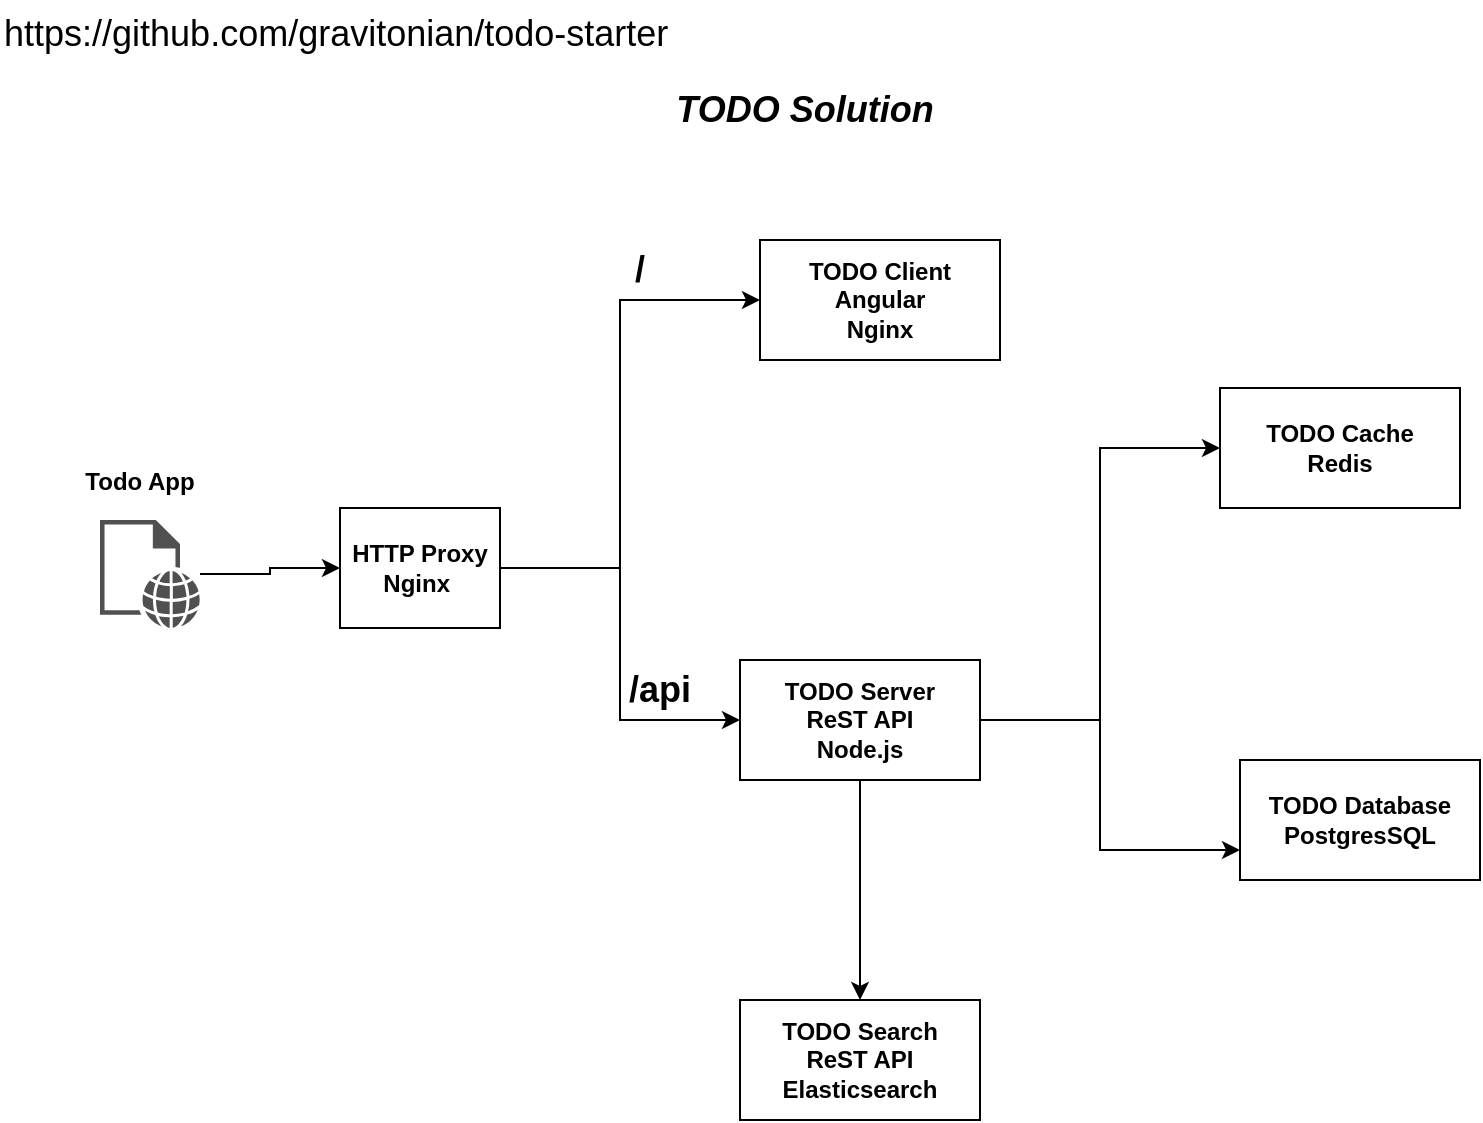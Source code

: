 <mxfile version="20.8.16" type="device"><diagram name="Page-1" id="v-pp9G7HdprD5mnMAekQ"><mxGraphModel dx="1200" dy="584" grid="1" gridSize="10" guides="1" tooltips="1" connect="1" arrows="1" fold="1" page="1" pageScale="1" pageWidth="850" pageHeight="1100" math="0" shadow="0"><root><mxCell id="0"/><mxCell id="1" parent="0"/><mxCell id="Fb8qkFlwJvCE4HNt4Wr4-1" value="&lt;b&gt;&lt;font style=&quot;font-size: 18px;&quot;&gt;&lt;i style=&quot;&quot;&gt;TODO Solution&amp;nbsp;&lt;/i&gt;&lt;/font&gt;&lt;/b&gt;" style="text;html=1;strokeColor=none;fillColor=none;align=center;verticalAlign=middle;whiteSpace=wrap;rounded=0;" vertex="1" parent="1"><mxGeometry x="340" y="70" width="170" height="50" as="geometry"/></mxCell><mxCell id="Fb8qkFlwJvCE4HNt4Wr4-5" style="edgeStyle=orthogonalEdgeStyle;rounded=0;orthogonalLoop=1;jettySize=auto;html=1;fontSize=12;" edge="1" parent="1" source="Fb8qkFlwJvCE4HNt4Wr4-2" target="Fb8qkFlwJvCE4HNt4Wr4-4"><mxGeometry relative="1" as="geometry"/></mxCell><mxCell id="Fb8qkFlwJvCE4HNt4Wr4-2" value="" style="sketch=0;pointerEvents=1;shadow=0;dashed=0;html=1;strokeColor=none;fillColor=#505050;labelPosition=center;verticalLabelPosition=bottom;verticalAlign=top;outlineConnect=0;align=center;shape=mxgraph.office.concepts.web_page;fontSize=18;" vertex="1" parent="1"><mxGeometry x="70" y="300" width="50" height="54" as="geometry"/></mxCell><mxCell id="Fb8qkFlwJvCE4HNt4Wr4-3" value="&lt;font style=&quot;font-size: 12px;&quot;&gt;&lt;b&gt;Todo App&lt;/b&gt;&lt;/font&gt;" style="text;html=1;strokeColor=none;fillColor=none;align=center;verticalAlign=middle;whiteSpace=wrap;rounded=0;fontSize=18;" vertex="1" parent="1"><mxGeometry x="60" y="264" width="60" height="30" as="geometry"/></mxCell><mxCell id="Fb8qkFlwJvCE4HNt4Wr4-10" style="edgeStyle=orthogonalEdgeStyle;rounded=0;orthogonalLoop=1;jettySize=auto;html=1;entryX=0;entryY=0.5;entryDx=0;entryDy=0;fontSize=12;" edge="1" parent="1" source="Fb8qkFlwJvCE4HNt4Wr4-4" target="Fb8qkFlwJvCE4HNt4Wr4-6"><mxGeometry relative="1" as="geometry"><Array as="points"><mxPoint x="330" y="324"/><mxPoint x="330" y="190"/></Array></mxGeometry></mxCell><mxCell id="Fb8qkFlwJvCE4HNt4Wr4-11" style="edgeStyle=orthogonalEdgeStyle;rounded=0;orthogonalLoop=1;jettySize=auto;html=1;entryX=0;entryY=0.5;entryDx=0;entryDy=0;fontSize=12;" edge="1" parent="1" source="Fb8qkFlwJvCE4HNt4Wr4-4" target="Fb8qkFlwJvCE4HNt4Wr4-7"><mxGeometry relative="1" as="geometry"><Array as="points"><mxPoint x="330" y="324"/><mxPoint x="330" y="400"/></Array></mxGeometry></mxCell><mxCell id="Fb8qkFlwJvCE4HNt4Wr4-4" value="&lt;b&gt;HTTP Proxy&lt;br&gt;Nginx&amp;nbsp;&lt;/b&gt;" style="rounded=0;whiteSpace=wrap;html=1;fontSize=12;" vertex="1" parent="1"><mxGeometry x="190" y="294" width="80" height="60" as="geometry"/></mxCell><mxCell id="Fb8qkFlwJvCE4HNt4Wr4-6" value="&lt;b&gt;TODO Client&lt;br&gt;Angular&lt;br&gt;Nginx&lt;/b&gt;" style="rounded=0;whiteSpace=wrap;html=1;fontSize=12;" vertex="1" parent="1"><mxGeometry x="400" y="160" width="120" height="60" as="geometry"/></mxCell><mxCell id="Fb8qkFlwJvCE4HNt4Wr4-14" style="edgeStyle=orthogonalEdgeStyle;rounded=0;orthogonalLoop=1;jettySize=auto;html=1;entryX=0;entryY=0.75;entryDx=0;entryDy=0;fontSize=18;" edge="1" parent="1" source="Fb8qkFlwJvCE4HNt4Wr4-7" target="Fb8qkFlwJvCE4HNt4Wr4-9"><mxGeometry relative="1" as="geometry"><Array as="points"><mxPoint x="570" y="400"/><mxPoint x="570" y="465"/></Array></mxGeometry></mxCell><mxCell id="Fb8qkFlwJvCE4HNt4Wr4-15" style="edgeStyle=orthogonalEdgeStyle;rounded=0;orthogonalLoop=1;jettySize=auto;html=1;entryX=0;entryY=0.5;entryDx=0;entryDy=0;fontSize=18;" edge="1" parent="1" source="Fb8qkFlwJvCE4HNt4Wr4-7" target="Fb8qkFlwJvCE4HNt4Wr4-8"><mxGeometry relative="1" as="geometry"><Array as="points"><mxPoint x="570" y="400"/><mxPoint x="570" y="264"/></Array></mxGeometry></mxCell><mxCell id="Fb8qkFlwJvCE4HNt4Wr4-17" style="edgeStyle=orthogonalEdgeStyle;rounded=0;orthogonalLoop=1;jettySize=auto;html=1;fontSize=18;" edge="1" parent="1" source="Fb8qkFlwJvCE4HNt4Wr4-7" target="Fb8qkFlwJvCE4HNt4Wr4-16"><mxGeometry relative="1" as="geometry"/></mxCell><mxCell id="Fb8qkFlwJvCE4HNt4Wr4-7" value="&lt;b style=&quot;border-color: var(--border-color);&quot;&gt;TODO Server&lt;br style=&quot;border-color: var(--border-color);&quot;&gt;ReST API&lt;br style=&quot;border-color: var(--border-color);&quot;&gt;Node.js&lt;/b&gt;" style="rounded=0;whiteSpace=wrap;html=1;fontSize=12;" vertex="1" parent="1"><mxGeometry x="390" y="370" width="120" height="60" as="geometry"/></mxCell><mxCell id="Fb8qkFlwJvCE4HNt4Wr4-8" value="&lt;b style=&quot;border-color: var(--border-color);&quot;&gt;TODO Cache&lt;br&gt;Redis&lt;br&gt;&lt;/b&gt;" style="rounded=0;whiteSpace=wrap;html=1;fontSize=12;" vertex="1" parent="1"><mxGeometry x="630" y="234" width="120" height="60" as="geometry"/></mxCell><mxCell id="Fb8qkFlwJvCE4HNt4Wr4-9" value="&lt;b style=&quot;border-color: var(--border-color);&quot;&gt;TODO Database&lt;br style=&quot;border-color: var(--border-color);&quot;&gt;PostgresSQL&lt;br&gt;&lt;/b&gt;" style="rounded=0;whiteSpace=wrap;html=1;fontSize=12;" vertex="1" parent="1"><mxGeometry x="640" y="420" width="120" height="60" as="geometry"/></mxCell><mxCell id="Fb8qkFlwJvCE4HNt4Wr4-12" value="&lt;b&gt;&lt;font style=&quot;font-size: 18px;&quot;&gt;/&lt;/font&gt;&lt;/b&gt;" style="text;html=1;strokeColor=none;fillColor=none;align=center;verticalAlign=middle;whiteSpace=wrap;rounded=0;fontSize=12;" vertex="1" parent="1"><mxGeometry x="310" y="160" width="60" height="30" as="geometry"/></mxCell><mxCell id="Fb8qkFlwJvCE4HNt4Wr4-13" value="&lt;b&gt;&lt;font style=&quot;font-size: 18px;&quot;&gt;/api&lt;/font&gt;&lt;/b&gt;" style="text;html=1;strokeColor=none;fillColor=none;align=center;verticalAlign=middle;whiteSpace=wrap;rounded=0;fontSize=12;" vertex="1" parent="1"><mxGeometry x="320" y="370" width="60" height="30" as="geometry"/></mxCell><mxCell id="Fb8qkFlwJvCE4HNt4Wr4-16" value="&lt;b style=&quot;border-color: var(--border-color);&quot;&gt;TODO Search&lt;br&gt;ReST API&lt;br&gt;Elasticsearch&lt;br&gt;&lt;/b&gt;" style="rounded=0;whiteSpace=wrap;html=1;fontSize=12;" vertex="1" parent="1"><mxGeometry x="390" y="540" width="120" height="60" as="geometry"/></mxCell><UserObject label="https://github.com/gravitonian/todo-starter" link="https://github.com/gravitonian/todo-starter" id="Fb8qkFlwJvCE4HNt4Wr4-18"><mxCell style="text;whiteSpace=wrap;html=1;fontSize=18;" vertex="1" parent="1"><mxGeometry x="20" y="40" width="370" height="50" as="geometry"/></mxCell></UserObject></root></mxGraphModel></diagram></mxfile>